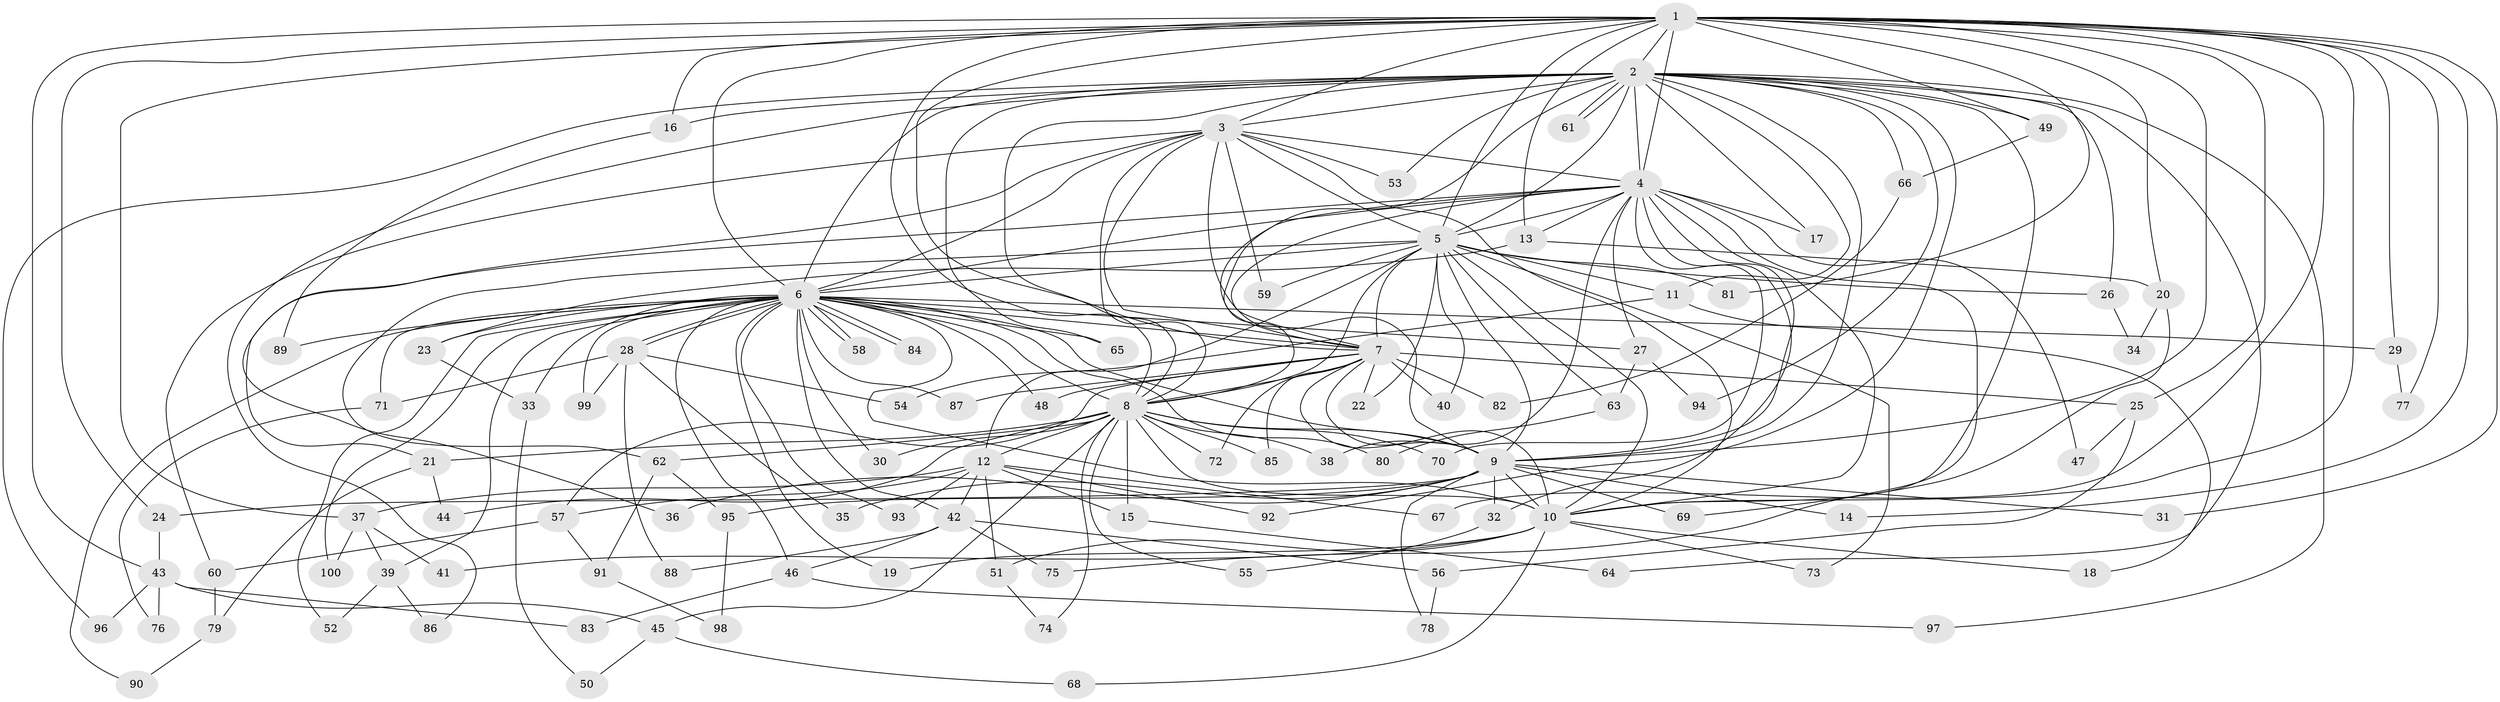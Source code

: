 // Generated by graph-tools (version 1.1) at 2025/10/02/27/25 16:10:58]
// undirected, 100 vertices, 225 edges
graph export_dot {
graph [start="1"]
  node [color=gray90,style=filled];
  1;
  2;
  3;
  4;
  5;
  6;
  7;
  8;
  9;
  10;
  11;
  12;
  13;
  14;
  15;
  16;
  17;
  18;
  19;
  20;
  21;
  22;
  23;
  24;
  25;
  26;
  27;
  28;
  29;
  30;
  31;
  32;
  33;
  34;
  35;
  36;
  37;
  38;
  39;
  40;
  41;
  42;
  43;
  44;
  45;
  46;
  47;
  48;
  49;
  50;
  51;
  52;
  53;
  54;
  55;
  56;
  57;
  58;
  59;
  60;
  61;
  62;
  63;
  64;
  65;
  66;
  67;
  68;
  69;
  70;
  71;
  72;
  73;
  74;
  75;
  76;
  77;
  78;
  79;
  80;
  81;
  82;
  83;
  84;
  85;
  86;
  87;
  88;
  89;
  90;
  91;
  92;
  93;
  94;
  95;
  96;
  97;
  98;
  99;
  100;
  1 -- 2;
  1 -- 3;
  1 -- 4;
  1 -- 5;
  1 -- 6;
  1 -- 7;
  1 -- 8;
  1 -- 9;
  1 -- 10;
  1 -- 13;
  1 -- 14;
  1 -- 16;
  1 -- 20;
  1 -- 24;
  1 -- 25;
  1 -- 29;
  1 -- 31;
  1 -- 37;
  1 -- 43;
  1 -- 49;
  1 -- 67;
  1 -- 77;
  1 -- 81;
  2 -- 3;
  2 -- 4;
  2 -- 5;
  2 -- 6;
  2 -- 7;
  2 -- 8;
  2 -- 9;
  2 -- 10;
  2 -- 11;
  2 -- 16;
  2 -- 17;
  2 -- 26;
  2 -- 49;
  2 -- 53;
  2 -- 61;
  2 -- 61;
  2 -- 64;
  2 -- 65;
  2 -- 66;
  2 -- 86;
  2 -- 92;
  2 -- 94;
  2 -- 96;
  2 -- 97;
  3 -- 4;
  3 -- 5;
  3 -- 6;
  3 -- 7;
  3 -- 8;
  3 -- 9;
  3 -- 10;
  3 -- 36;
  3 -- 53;
  3 -- 59;
  3 -- 60;
  4 -- 5;
  4 -- 6;
  4 -- 7;
  4 -- 8;
  4 -- 9;
  4 -- 10;
  4 -- 13;
  4 -- 17;
  4 -- 21;
  4 -- 27;
  4 -- 32;
  4 -- 38;
  4 -- 47;
  4 -- 70;
  4 -- 75;
  5 -- 6;
  5 -- 7;
  5 -- 8;
  5 -- 9;
  5 -- 10;
  5 -- 11;
  5 -- 12;
  5 -- 22;
  5 -- 26;
  5 -- 40;
  5 -- 59;
  5 -- 62;
  5 -- 63;
  5 -- 73;
  5 -- 81;
  6 -- 7;
  6 -- 8;
  6 -- 9;
  6 -- 10;
  6 -- 19;
  6 -- 23;
  6 -- 27;
  6 -- 28;
  6 -- 28;
  6 -- 29;
  6 -- 30;
  6 -- 33;
  6 -- 39;
  6 -- 42;
  6 -- 46;
  6 -- 48;
  6 -- 52;
  6 -- 58;
  6 -- 58;
  6 -- 65;
  6 -- 71;
  6 -- 80;
  6 -- 84;
  6 -- 84;
  6 -- 87;
  6 -- 89;
  6 -- 90;
  6 -- 93;
  6 -- 99;
  6 -- 100;
  7 -- 8;
  7 -- 9;
  7 -- 10;
  7 -- 22;
  7 -- 25;
  7 -- 40;
  7 -- 48;
  7 -- 57;
  7 -- 72;
  7 -- 82;
  7 -- 85;
  7 -- 87;
  8 -- 9;
  8 -- 10;
  8 -- 12;
  8 -- 15;
  8 -- 21;
  8 -- 30;
  8 -- 38;
  8 -- 44;
  8 -- 45;
  8 -- 55;
  8 -- 62;
  8 -- 70;
  8 -- 72;
  8 -- 74;
  8 -- 85;
  9 -- 10;
  9 -- 14;
  9 -- 24;
  9 -- 31;
  9 -- 32;
  9 -- 35;
  9 -- 36;
  9 -- 69;
  9 -- 78;
  9 -- 95;
  10 -- 18;
  10 -- 19;
  10 -- 41;
  10 -- 51;
  10 -- 68;
  10 -- 73;
  11 -- 18;
  11 -- 54;
  12 -- 15;
  12 -- 37;
  12 -- 42;
  12 -- 51;
  12 -- 57;
  12 -- 67;
  12 -- 92;
  12 -- 93;
  13 -- 20;
  13 -- 23;
  15 -- 64;
  16 -- 89;
  20 -- 34;
  20 -- 69;
  21 -- 44;
  21 -- 79;
  23 -- 33;
  24 -- 43;
  25 -- 47;
  25 -- 56;
  26 -- 34;
  27 -- 63;
  27 -- 94;
  28 -- 35;
  28 -- 54;
  28 -- 71;
  28 -- 88;
  28 -- 99;
  29 -- 77;
  32 -- 55;
  33 -- 50;
  37 -- 39;
  37 -- 41;
  37 -- 100;
  39 -- 52;
  39 -- 86;
  42 -- 46;
  42 -- 56;
  42 -- 75;
  42 -- 88;
  43 -- 45;
  43 -- 76;
  43 -- 83;
  43 -- 96;
  45 -- 50;
  45 -- 68;
  46 -- 83;
  46 -- 97;
  49 -- 66;
  51 -- 74;
  56 -- 78;
  57 -- 60;
  57 -- 91;
  60 -- 79;
  62 -- 91;
  62 -- 95;
  63 -- 80;
  66 -- 82;
  71 -- 76;
  79 -- 90;
  91 -- 98;
  95 -- 98;
}

